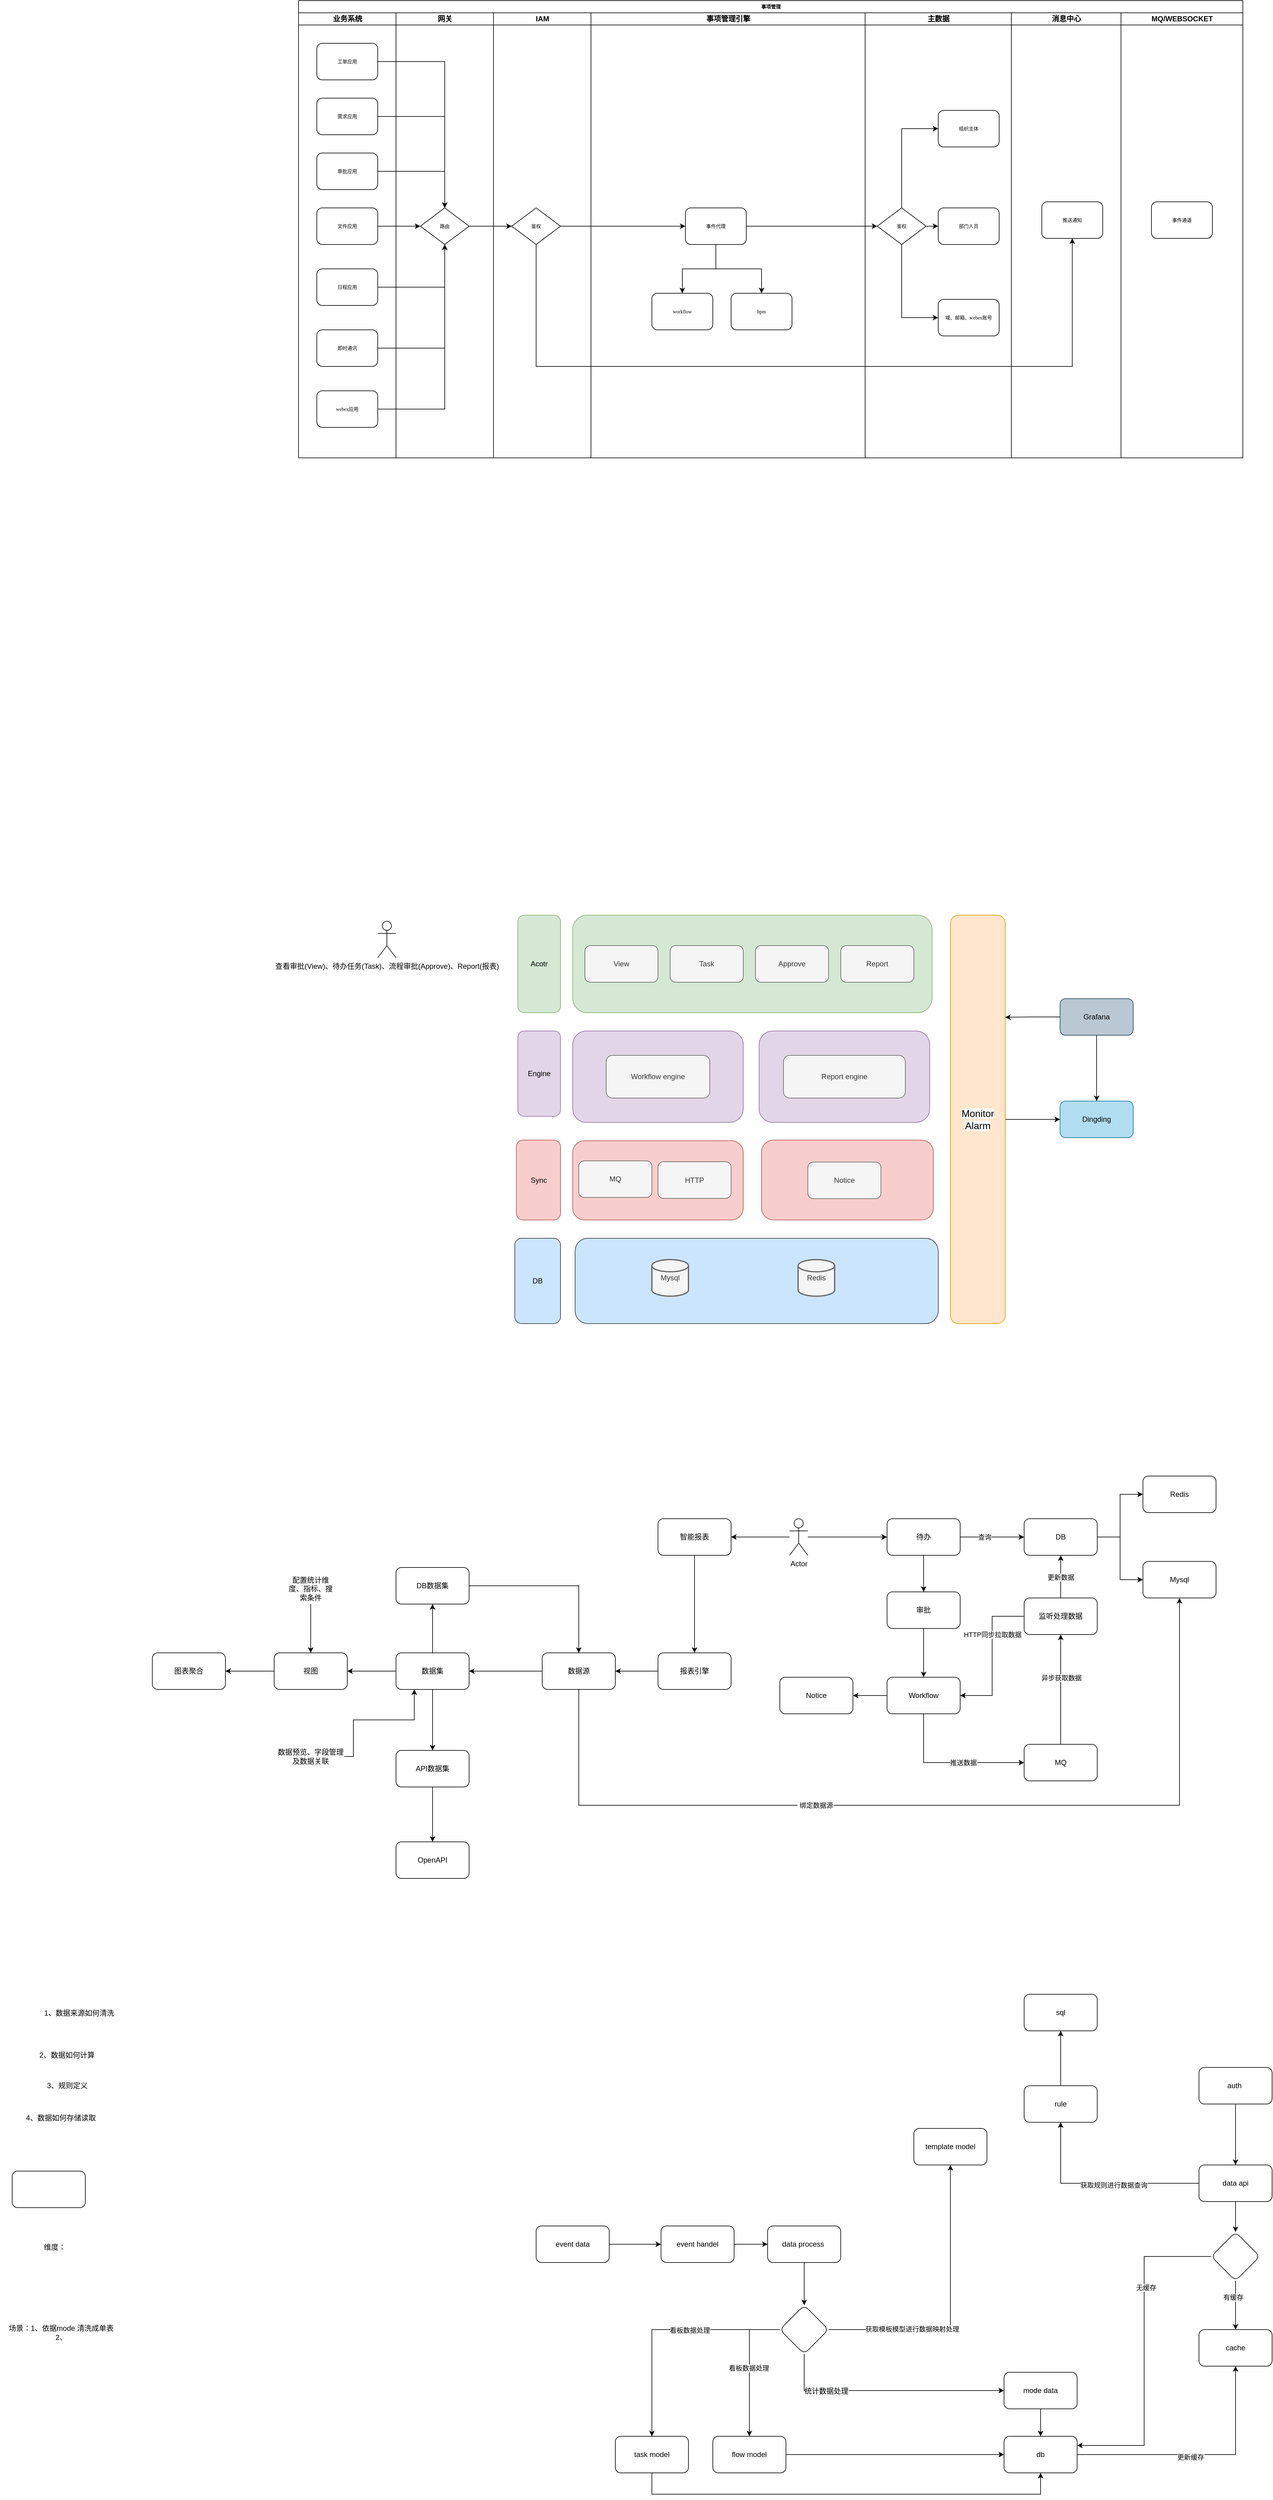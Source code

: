 <mxfile version="15.7.3" type="github">
  <diagram name="Page-1" id="74e2e168-ea6b-b213-b513-2b3c1d86103e">
    <mxGraphModel dx="3531" dy="1328" grid="1" gridSize="10" guides="1" tooltips="1" connect="1" arrows="1" fold="1" page="1" pageScale="1" pageWidth="1100" pageHeight="850" background="none" math="0" shadow="0">
      <root>
        <mxCell id="0" />
        <mxCell id="1" parent="0" />
        <mxCell id="QAFNWtgdx4BfWXEss5s8-122" value="" style="rounded=1;whiteSpace=wrap;html=1;fillColor=#e1d5e7;strokeColor=#9673a6;" vertex="1" parent="1">
          <mxGeometry x="886" y="1730" width="280" height="150" as="geometry" />
        </mxCell>
        <mxCell id="QAFNWtgdx4BfWXEss5s8-107" value="" style="rounded=1;whiteSpace=wrap;html=1;fillColor=#cce5ff;strokeColor=#36393d;" vertex="1" parent="1">
          <mxGeometry x="584" y="2070" width="596" height="140" as="geometry" />
        </mxCell>
        <mxCell id="QAFNWtgdx4BfWXEss5s8-105" value="" style="rounded=1;whiteSpace=wrap;html=1;fillColor=#e1d5e7;strokeColor=#9673a6;" vertex="1" parent="1">
          <mxGeometry x="580" y="1730" width="280" height="150" as="geometry" />
        </mxCell>
        <mxCell id="QAFNWtgdx4BfWXEss5s8-104" value="" style="rounded=1;whiteSpace=wrap;html=1;fillColor=#d5e8d4;strokeColor=#82b366;" vertex="1" parent="1">
          <mxGeometry x="580" y="1540" width="590" height="160" as="geometry" />
        </mxCell>
        <mxCell id="77e6c97f196da883-1" value="事项管理" style="swimlane;html=1;childLayout=stackLayout;startSize=20;rounded=0;shadow=0;labelBackgroundColor=none;strokeWidth=1;fontFamily=Verdana;fontSize=8;align=center;" parent="1" vertex="1">
          <mxGeometry x="130" y="40" width="1550" height="750" as="geometry" />
        </mxCell>
        <mxCell id="77e6c97f196da883-2" value="业务系统" style="swimlane;html=1;startSize=20;" parent="77e6c97f196da883-1" vertex="1">
          <mxGeometry y="20" width="160" height="730" as="geometry" />
        </mxCell>
        <mxCell id="77e6c97f196da883-8" value="工单应用" style="rounded=1;whiteSpace=wrap;html=1;shadow=0;labelBackgroundColor=none;strokeWidth=1;fontFamily=Verdana;fontSize=8;align=center;" parent="77e6c97f196da883-2" vertex="1">
          <mxGeometry x="30" y="50" width="100" height="60" as="geometry" />
        </mxCell>
        <mxCell id="77e6c97f196da883-9" value="审批应用" style="rounded=1;whiteSpace=wrap;html=1;shadow=0;labelBackgroundColor=none;strokeWidth=1;fontFamily=Verdana;fontSize=8;align=center;" parent="77e6c97f196da883-2" vertex="1">
          <mxGeometry x="30" y="230" width="100" height="60" as="geometry" />
        </mxCell>
        <mxCell id="QAFNWtgdx4BfWXEss5s8-1" value="需求应用" style="rounded=1;whiteSpace=wrap;html=1;shadow=0;labelBackgroundColor=none;strokeWidth=1;fontFamily=Verdana;fontSize=8;align=center;" vertex="1" parent="77e6c97f196da883-2">
          <mxGeometry x="30" y="140" width="100" height="60" as="geometry" />
        </mxCell>
        <mxCell id="QAFNWtgdx4BfWXEss5s8-9" value="文件应用" style="rounded=1;whiteSpace=wrap;html=1;shadow=0;labelBackgroundColor=none;strokeWidth=1;fontFamily=Verdana;fontSize=8;align=center;" vertex="1" parent="77e6c97f196da883-2">
          <mxGeometry x="30" y="320" width="100" height="60" as="geometry" />
        </mxCell>
        <mxCell id="QAFNWtgdx4BfWXEss5s8-10" value="日程应用" style="rounded=1;whiteSpace=wrap;html=1;shadow=0;labelBackgroundColor=none;strokeWidth=1;fontFamily=Verdana;fontSize=8;align=center;" vertex="1" parent="77e6c97f196da883-2">
          <mxGeometry x="30" y="420" width="100" height="60" as="geometry" />
        </mxCell>
        <mxCell id="QAFNWtgdx4BfWXEss5s8-11" value="即时通讯" style="rounded=1;whiteSpace=wrap;html=1;shadow=0;labelBackgroundColor=none;strokeWidth=1;fontFamily=Verdana;fontSize=8;align=center;" vertex="1" parent="77e6c97f196da883-2">
          <mxGeometry x="30" y="520" width="100" height="60" as="geometry" />
        </mxCell>
        <mxCell id="QAFNWtgdx4BfWXEss5s8-12" value="webex应用" style="rounded=1;whiteSpace=wrap;html=1;shadow=0;labelBackgroundColor=none;strokeWidth=1;fontFamily=Verdana;fontSize=8;align=center;" vertex="1" parent="77e6c97f196da883-2">
          <mxGeometry x="30" y="620" width="100" height="60" as="geometry" />
        </mxCell>
        <mxCell id="77e6c97f196da883-3" value="网关" style="swimlane;html=1;startSize=20;" parent="77e6c97f196da883-1" vertex="1">
          <mxGeometry x="160" y="20" width="160" height="730" as="geometry" />
        </mxCell>
        <mxCell id="77e6c97f196da883-13" value="路由" style="rhombus;whiteSpace=wrap;html=1;rounded=0;shadow=0;labelBackgroundColor=none;strokeWidth=1;fontFamily=Verdana;fontSize=8;align=center;" parent="77e6c97f196da883-3" vertex="1">
          <mxGeometry x="40" y="320" width="80" height="60" as="geometry" />
        </mxCell>
        <mxCell id="77e6c97f196da883-4" value="IAM" style="swimlane;html=1;startSize=20;" parent="77e6c97f196da883-1" vertex="1">
          <mxGeometry x="320" y="20" width="160" height="730" as="geometry" />
        </mxCell>
        <mxCell id="QAFNWtgdx4BfWXEss5s8-61" value="鉴权" style="rhombus;whiteSpace=wrap;html=1;rounded=0;shadow=0;labelBackgroundColor=none;strokeWidth=1;fontFamily=Verdana;fontSize=8;align=center;" vertex="1" parent="77e6c97f196da883-4">
          <mxGeometry x="30" y="320" width="80" height="60" as="geometry" />
        </mxCell>
        <mxCell id="QAFNWtgdx4BfWXEss5s8-17" style="edgeStyle=orthogonalEdgeStyle;rounded=0;orthogonalLoop=1;jettySize=auto;html=1;" edge="1" parent="77e6c97f196da883-1" source="77e6c97f196da883-8" target="77e6c97f196da883-13">
          <mxGeometry relative="1" as="geometry">
            <Array as="points">
              <mxPoint x="240" y="100" />
            </Array>
          </mxGeometry>
        </mxCell>
        <mxCell id="QAFNWtgdx4BfWXEss5s8-18" style="edgeStyle=orthogonalEdgeStyle;rounded=0;orthogonalLoop=1;jettySize=auto;html=1;entryX=0.5;entryY=0;entryDx=0;entryDy=0;" edge="1" parent="77e6c97f196da883-1" source="QAFNWtgdx4BfWXEss5s8-1" target="77e6c97f196da883-13">
          <mxGeometry relative="1" as="geometry" />
        </mxCell>
        <mxCell id="QAFNWtgdx4BfWXEss5s8-20" style="edgeStyle=orthogonalEdgeStyle;rounded=0;orthogonalLoop=1;jettySize=auto;html=1;entryX=0;entryY=0.5;entryDx=0;entryDy=0;" edge="1" parent="77e6c97f196da883-1" source="QAFNWtgdx4BfWXEss5s8-9" target="77e6c97f196da883-13">
          <mxGeometry relative="1" as="geometry" />
        </mxCell>
        <mxCell id="QAFNWtgdx4BfWXEss5s8-21" style="edgeStyle=orthogonalEdgeStyle;rounded=0;orthogonalLoop=1;jettySize=auto;html=1;entryX=0.5;entryY=1;entryDx=0;entryDy=0;" edge="1" parent="77e6c97f196da883-1" source="QAFNWtgdx4BfWXEss5s8-10" target="77e6c97f196da883-13">
          <mxGeometry relative="1" as="geometry" />
        </mxCell>
        <mxCell id="QAFNWtgdx4BfWXEss5s8-24" style="edgeStyle=orthogonalEdgeStyle;rounded=0;orthogonalLoop=1;jettySize=auto;html=1;entryX=0.5;entryY=1;entryDx=0;entryDy=0;" edge="1" parent="77e6c97f196da883-1" source="QAFNWtgdx4BfWXEss5s8-12" target="77e6c97f196da883-13">
          <mxGeometry relative="1" as="geometry" />
        </mxCell>
        <mxCell id="77e6c97f196da883-5" value="事项管理引擎" style="swimlane;html=1;startSize=20;" parent="77e6c97f196da883-1" vertex="1">
          <mxGeometry x="480" y="20" width="450" height="730" as="geometry" />
        </mxCell>
        <mxCell id="QAFNWtgdx4BfWXEss5s8-57" style="edgeStyle=orthogonalEdgeStyle;rounded=0;orthogonalLoop=1;jettySize=auto;html=1;entryX=0.5;entryY=0;entryDx=0;entryDy=0;" edge="1" parent="77e6c97f196da883-5" source="77e6c97f196da883-15" target="QAFNWtgdx4BfWXEss5s8-42">
          <mxGeometry relative="1" as="geometry" />
        </mxCell>
        <mxCell id="QAFNWtgdx4BfWXEss5s8-58" style="edgeStyle=orthogonalEdgeStyle;rounded=0;orthogonalLoop=1;jettySize=auto;html=1;" edge="1" parent="77e6c97f196da883-5" source="77e6c97f196da883-15" target="QAFNWtgdx4BfWXEss5s8-29">
          <mxGeometry relative="1" as="geometry" />
        </mxCell>
        <mxCell id="77e6c97f196da883-15" value="事件代理" style="rounded=1;whiteSpace=wrap;html=1;shadow=0;labelBackgroundColor=none;strokeWidth=1;fontFamily=Verdana;fontSize=8;align=center;" parent="77e6c97f196da883-5" vertex="1">
          <mxGeometry x="155" y="320" width="100" height="60" as="geometry" />
        </mxCell>
        <mxCell id="QAFNWtgdx4BfWXEss5s8-29" value="bpm" style="rounded=1;whiteSpace=wrap;html=1;shadow=0;labelBackgroundColor=none;strokeWidth=1;fontFamily=Verdana;fontSize=8;align=center;" vertex="1" parent="77e6c97f196da883-5">
          <mxGeometry x="230" y="460" width="100" height="60" as="geometry" />
        </mxCell>
        <mxCell id="QAFNWtgdx4BfWXEss5s8-42" value="workflow" style="rounded=1;whiteSpace=wrap;html=1;shadow=0;labelBackgroundColor=none;strokeWidth=1;fontFamily=Verdana;fontSize=8;align=center;" vertex="1" parent="77e6c97f196da883-5">
          <mxGeometry x="100" y="460" width="100" height="60" as="geometry" />
        </mxCell>
        <mxCell id="77e6c97f196da883-6" value="主数据" style="swimlane;html=1;startSize=20;" parent="77e6c97f196da883-1" vertex="1">
          <mxGeometry x="930" y="20" width="240" height="730" as="geometry" />
        </mxCell>
        <mxCell id="QAFNWtgdx4BfWXEss5s8-26" value="域、邮箱、webex账号" style="rounded=1;whiteSpace=wrap;html=1;shadow=0;labelBackgroundColor=none;strokeWidth=1;fontFamily=Verdana;fontSize=8;align=center;" vertex="1" parent="77e6c97f196da883-6">
          <mxGeometry x="120" y="470" width="100" height="60" as="geometry" />
        </mxCell>
        <mxCell id="QAFNWtgdx4BfWXEss5s8-27" value="组织主体" style="rounded=1;whiteSpace=wrap;html=1;shadow=0;labelBackgroundColor=none;strokeWidth=1;fontFamily=Verdana;fontSize=8;align=center;" vertex="1" parent="77e6c97f196da883-6">
          <mxGeometry x="120" y="160" width="100" height="60" as="geometry" />
        </mxCell>
        <mxCell id="QAFNWtgdx4BfWXEss5s8-28" value="部门人员" style="rounded=1;whiteSpace=wrap;html=1;shadow=0;labelBackgroundColor=none;strokeWidth=1;fontFamily=Verdana;fontSize=8;align=center;" vertex="1" parent="77e6c97f196da883-6">
          <mxGeometry x="120" y="320" width="100" height="60" as="geometry" />
        </mxCell>
        <mxCell id="QAFNWtgdx4BfWXEss5s8-32" style="edgeStyle=orthogonalEdgeStyle;rounded=0;orthogonalLoop=1;jettySize=auto;html=1;" edge="1" parent="77e6c97f196da883-6" source="QAFNWtgdx4BfWXEss5s8-30" target="QAFNWtgdx4BfWXEss5s8-28">
          <mxGeometry relative="1" as="geometry" />
        </mxCell>
        <mxCell id="QAFNWtgdx4BfWXEss5s8-53" style="edgeStyle=orthogonalEdgeStyle;rounded=0;orthogonalLoop=1;jettySize=auto;html=1;entryX=0;entryY=0.5;entryDx=0;entryDy=0;" edge="1" parent="77e6c97f196da883-6" source="QAFNWtgdx4BfWXEss5s8-30" target="QAFNWtgdx4BfWXEss5s8-27">
          <mxGeometry relative="1" as="geometry">
            <Array as="points">
              <mxPoint x="60" y="190" />
            </Array>
          </mxGeometry>
        </mxCell>
        <mxCell id="QAFNWtgdx4BfWXEss5s8-54" style="edgeStyle=orthogonalEdgeStyle;rounded=0;orthogonalLoop=1;jettySize=auto;html=1;entryX=0;entryY=0.5;entryDx=0;entryDy=0;" edge="1" parent="77e6c97f196da883-6" source="QAFNWtgdx4BfWXEss5s8-30" target="QAFNWtgdx4BfWXEss5s8-26">
          <mxGeometry relative="1" as="geometry">
            <Array as="points">
              <mxPoint x="60" y="500" />
            </Array>
          </mxGeometry>
        </mxCell>
        <mxCell id="QAFNWtgdx4BfWXEss5s8-30" value="鉴权" style="rhombus;whiteSpace=wrap;html=1;rounded=0;shadow=0;labelBackgroundColor=none;strokeWidth=1;fontFamily=Verdana;fontSize=8;align=center;" vertex="1" parent="77e6c97f196da883-6">
          <mxGeometry x="20" y="320" width="80" height="60" as="geometry" />
        </mxCell>
        <mxCell id="77e6c97f196da883-7" value="消息中心" style="swimlane;html=1;startSize=20;" parent="77e6c97f196da883-1" vertex="1">
          <mxGeometry x="1170" y="20" width="180" height="730" as="geometry" />
        </mxCell>
        <mxCell id="QAFNWtgdx4BfWXEss5s8-25" value="推送通知" style="rounded=1;whiteSpace=wrap;html=1;shadow=0;labelBackgroundColor=none;strokeWidth=1;fontFamily=Verdana;fontSize=8;align=center;" vertex="1" parent="77e6c97f196da883-7">
          <mxGeometry x="50" y="310" width="100" height="60" as="geometry" />
        </mxCell>
        <mxCell id="QAFNWtgdx4BfWXEss5s8-31" style="edgeStyle=orthogonalEdgeStyle;rounded=0;orthogonalLoop=1;jettySize=auto;html=1;entryX=0.5;entryY=0;entryDx=0;entryDy=0;" edge="1" parent="77e6c97f196da883-1" source="77e6c97f196da883-9" target="77e6c97f196da883-13">
          <mxGeometry relative="1" as="geometry" />
        </mxCell>
        <mxCell id="QAFNWtgdx4BfWXEss5s8-22" style="edgeStyle=orthogonalEdgeStyle;rounded=0;orthogonalLoop=1;jettySize=auto;html=1;entryX=0.5;entryY=1;entryDx=0;entryDy=0;" edge="1" parent="77e6c97f196da883-1" source="QAFNWtgdx4BfWXEss5s8-11" target="77e6c97f196da883-13">
          <mxGeometry relative="1" as="geometry">
            <mxPoint x="170" y="400" as="targetPoint" />
          </mxGeometry>
        </mxCell>
        <mxCell id="QAFNWtgdx4BfWXEss5s8-62" style="edgeStyle=orthogonalEdgeStyle;rounded=0;orthogonalLoop=1;jettySize=auto;html=1;entryX=0;entryY=0.5;entryDx=0;entryDy=0;" edge="1" parent="77e6c97f196da883-1" source="77e6c97f196da883-13" target="QAFNWtgdx4BfWXEss5s8-61">
          <mxGeometry relative="1" as="geometry" />
        </mxCell>
        <mxCell id="QAFNWtgdx4BfWXEss5s8-64" style="edgeStyle=orthogonalEdgeStyle;rounded=0;orthogonalLoop=1;jettySize=auto;html=1;entryX=0.5;entryY=1;entryDx=0;entryDy=0;" edge="1" parent="77e6c97f196da883-1" source="QAFNWtgdx4BfWXEss5s8-61" target="QAFNWtgdx4BfWXEss5s8-25">
          <mxGeometry relative="1" as="geometry">
            <Array as="points">
              <mxPoint x="390" y="600" />
              <mxPoint x="1270" y="600" />
            </Array>
          </mxGeometry>
        </mxCell>
        <mxCell id="QAFNWtgdx4BfWXEss5s8-70" style="edgeStyle=orthogonalEdgeStyle;rounded=0;orthogonalLoop=1;jettySize=auto;html=1;entryX=0;entryY=0.5;entryDx=0;entryDy=0;exitX=1;exitY=0.5;exitDx=0;exitDy=0;" edge="1" parent="77e6c97f196da883-1" source="77e6c97f196da883-15" target="QAFNWtgdx4BfWXEss5s8-30">
          <mxGeometry relative="1" as="geometry">
            <mxPoint x="850" y="370" as="sourcePoint" />
          </mxGeometry>
        </mxCell>
        <mxCell id="QAFNWtgdx4BfWXEss5s8-71" style="edgeStyle=orthogonalEdgeStyle;rounded=0;orthogonalLoop=1;jettySize=auto;html=1;entryX=0;entryY=0.5;entryDx=0;entryDy=0;" edge="1" parent="77e6c97f196da883-1" source="QAFNWtgdx4BfWXEss5s8-61" target="77e6c97f196da883-15">
          <mxGeometry relative="1" as="geometry">
            <mxPoint x="530" y="370" as="targetPoint" />
          </mxGeometry>
        </mxCell>
        <mxCell id="QAFNWtgdx4BfWXEss5s8-73" value="MQ/WEBSOCKET" style="swimlane;html=1;startSize=20;" vertex="1" parent="77e6c97f196da883-1">
          <mxGeometry x="1350" y="20" width="200" height="730" as="geometry" />
        </mxCell>
        <mxCell id="QAFNWtgdx4BfWXEss5s8-74" value="事件通道" style="rounded=1;whiteSpace=wrap;html=1;shadow=0;labelBackgroundColor=none;strokeWidth=1;fontFamily=Verdana;fontSize=8;align=center;" vertex="1" parent="QAFNWtgdx4BfWXEss5s8-73">
          <mxGeometry x="50" y="310" width="100" height="60" as="geometry" />
        </mxCell>
        <mxCell id="QAFNWtgdx4BfWXEss5s8-75" value="View" style="rounded=1;whiteSpace=wrap;html=1;fillColor=#f5f5f5;fontColor=#333333;strokeColor=#666666;" vertex="1" parent="1">
          <mxGeometry x="600" y="1590" width="120" height="60" as="geometry" />
        </mxCell>
        <mxCell id="QAFNWtgdx4BfWXEss5s8-76" value="Report engine" style="rounded=1;whiteSpace=wrap;html=1;fillColor=#f5f5f5;fontColor=#333333;strokeColor=#666666;" vertex="1" parent="1">
          <mxGeometry x="926" y="1770" width="200" height="70" as="geometry" />
        </mxCell>
        <mxCell id="QAFNWtgdx4BfWXEss5s8-77" value="查看审批(View)、待办任务(Task)、流程审批(Approve)、Report(报表)" style="shape=umlActor;verticalLabelPosition=bottom;verticalAlign=top;html=1;outlineConnect=0;" vertex="1" parent="1">
          <mxGeometry x="260" y="1550" width="30" height="60" as="geometry" />
        </mxCell>
        <mxCell id="QAFNWtgdx4BfWXEss5s8-79" value="Task" style="rounded=1;whiteSpace=wrap;html=1;fillColor=#f5f5f5;fontColor=#333333;strokeColor=#666666;" vertex="1" parent="1">
          <mxGeometry x="740" y="1590" width="120" height="60" as="geometry" />
        </mxCell>
        <mxCell id="QAFNWtgdx4BfWXEss5s8-80" value="Approve" style="rounded=1;whiteSpace=wrap;html=1;fillColor=#f5f5f5;fontColor=#333333;strokeColor=#666666;" vertex="1" parent="1">
          <mxGeometry x="880" y="1590" width="120" height="60" as="geometry" />
        </mxCell>
        <mxCell id="QAFNWtgdx4BfWXEss5s8-81" value="Workflow engine" style="rounded=1;whiteSpace=wrap;html=1;fillColor=#f5f5f5;fontColor=#333333;strokeColor=#666666;" vertex="1" parent="1">
          <mxGeometry x="635" y="1770" width="170" height="70" as="geometry" />
        </mxCell>
        <mxCell id="QAFNWtgdx4BfWXEss5s8-98" value="" style="edgeStyle=orthogonalEdgeStyle;rounded=0;orthogonalLoop=1;jettySize=auto;html=1;" edge="1" parent="1" source="QAFNWtgdx4BfWXEss5s8-86" target="QAFNWtgdx4BfWXEss5s8-97">
          <mxGeometry relative="1" as="geometry" />
        </mxCell>
        <mxCell id="QAFNWtgdx4BfWXEss5s8-86" value="&lt;span style=&quot;font-family: &amp;#34;pingfang sc&amp;#34; , &amp;#34;arial&amp;#34; , &amp;#34;hiragino sans gb&amp;#34; , &amp;#34;stheiti&amp;#34; , &amp;#34;microsoft yahei&amp;#34; , &amp;#34;wenquanyi micro hei&amp;#34; , sans-serif ; font-size: 16px ; background-color: rgb(251 , 251 , 251)&quot;&gt;Monitor Alarm&lt;/span&gt;" style="rounded=1;whiteSpace=wrap;html=1;fillColor=#ffe6cc;strokeColor=#d79b00;" vertex="1" parent="1">
          <mxGeometry x="1200" y="1540" width="90" height="670" as="geometry" />
        </mxCell>
        <mxCell id="QAFNWtgdx4BfWXEss5s8-97" value="&lt;span&gt;Dingding&lt;/span&gt;" style="whiteSpace=wrap;html=1;rounded=1;fillColor=#b1ddf0;strokeColor=#10739e;" vertex="1" parent="1">
          <mxGeometry x="1380" y="1845" width="120" height="60" as="geometry" />
        </mxCell>
        <mxCell id="QAFNWtgdx4BfWXEss5s8-119" style="edgeStyle=orthogonalEdgeStyle;rounded=0;orthogonalLoop=1;jettySize=auto;html=1;entryX=1;entryY=0.25;entryDx=0;entryDy=0;" edge="1" parent="1" source="QAFNWtgdx4BfWXEss5s8-99" target="QAFNWtgdx4BfWXEss5s8-86">
          <mxGeometry relative="1" as="geometry" />
        </mxCell>
        <mxCell id="QAFNWtgdx4BfWXEss5s8-123" style="edgeStyle=orthogonalEdgeStyle;rounded=0;orthogonalLoop=1;jettySize=auto;html=1;entryX=0.5;entryY=0;entryDx=0;entryDy=0;" edge="1" parent="1" source="QAFNWtgdx4BfWXEss5s8-99" target="QAFNWtgdx4BfWXEss5s8-97">
          <mxGeometry relative="1" as="geometry" />
        </mxCell>
        <mxCell id="QAFNWtgdx4BfWXEss5s8-99" value="Grafana" style="whiteSpace=wrap;html=1;rounded=1;fillColor=#bac8d3;strokeColor=#23445d;" vertex="1" parent="1">
          <mxGeometry x="1380" y="1677" width="120" height="60" as="geometry" />
        </mxCell>
        <mxCell id="QAFNWtgdx4BfWXEss5s8-100" value="Mysql" style="strokeWidth=2;html=1;shape=mxgraph.flowchart.database;whiteSpace=wrap;fillColor=#f5f5f5;fontColor=#333333;strokeColor=#666666;" vertex="1" parent="1">
          <mxGeometry x="710" y="2105" width="60" height="60" as="geometry" />
        </mxCell>
        <mxCell id="QAFNWtgdx4BfWXEss5s8-102" value="Acotr" style="rounded=1;whiteSpace=wrap;html=1;fillColor=#d5e8d4;strokeColor=#82b366;" vertex="1" parent="1">
          <mxGeometry x="490" y="1540" width="70" height="160" as="geometry" />
        </mxCell>
        <mxCell id="QAFNWtgdx4BfWXEss5s8-103" value="&lt;span&gt;Engine&lt;/span&gt;" style="rounded=1;whiteSpace=wrap;html=1;fillColor=#e1d5e7;strokeColor=#9673a6;" vertex="1" parent="1">
          <mxGeometry x="490" y="1730" width="70" height="140" as="geometry" />
        </mxCell>
        <mxCell id="QAFNWtgdx4BfWXEss5s8-106" value="&lt;span&gt;DB&lt;/span&gt;" style="rounded=1;whiteSpace=wrap;html=1;fillColor=#cce5ff;strokeColor=#36393d;" vertex="1" parent="1">
          <mxGeometry x="485" y="2070" width="75" height="140" as="geometry" />
        </mxCell>
        <mxCell id="QAFNWtgdx4BfWXEss5s8-108" value="Sync" style="rounded=1;whiteSpace=wrap;html=1;fillColor=#f8cecc;strokeColor=#b85450;" vertex="1" parent="1">
          <mxGeometry x="487.5" y="1909" width="72.5" height="131" as="geometry" />
        </mxCell>
        <mxCell id="QAFNWtgdx4BfWXEss5s8-109" value="" style="rounded=1;whiteSpace=wrap;html=1;fillColor=#f8cecc;strokeColor=#b85450;" vertex="1" parent="1">
          <mxGeometry x="580" y="1910" width="280" height="130" as="geometry" />
        </mxCell>
        <mxCell id="QAFNWtgdx4BfWXEss5s8-110" value="Report" style="rounded=1;whiteSpace=wrap;html=1;fillColor=#f5f5f5;fontColor=#333333;strokeColor=#666666;" vertex="1" parent="1">
          <mxGeometry x="1020" y="1590" width="120" height="60" as="geometry" />
        </mxCell>
        <mxCell id="QAFNWtgdx4BfWXEss5s8-111" value="MQ" style="rounded=1;whiteSpace=wrap;html=1;fillColor=#f5f5f5;fontColor=#333333;strokeColor=#666666;" vertex="1" parent="1">
          <mxGeometry x="590" y="1943" width="120" height="60" as="geometry" />
        </mxCell>
        <mxCell id="QAFNWtgdx4BfWXEss5s8-113" value="HTTP" style="rounded=1;whiteSpace=wrap;html=1;fillColor=#f5f5f5;fontColor=#333333;strokeColor=#666666;" vertex="1" parent="1">
          <mxGeometry x="720" y="1944.5" width="120" height="60" as="geometry" />
        </mxCell>
        <mxCell id="QAFNWtgdx4BfWXEss5s8-114" value="Redis" style="strokeWidth=2;html=1;shape=mxgraph.flowchart.database;whiteSpace=wrap;fillColor=#f5f5f5;fontColor=#333333;strokeColor=#666666;" vertex="1" parent="1">
          <mxGeometry x="950" y="2105" width="60" height="60" as="geometry" />
        </mxCell>
        <mxCell id="QAFNWtgdx4BfWXEss5s8-117" value="" style="rounded=1;whiteSpace=wrap;html=1;fillColor=#f8cecc;strokeColor=#b85450;" vertex="1" parent="1">
          <mxGeometry x="890" y="1909" width="282" height="131" as="geometry" />
        </mxCell>
        <mxCell id="QAFNWtgdx4BfWXEss5s8-118" value="Notice" style="rounded=1;whiteSpace=wrap;html=1;fillColor=#f5f5f5;fontColor=#333333;strokeColor=#666666;" vertex="1" parent="1">
          <mxGeometry x="966" y="1945" width="120" height="60" as="geometry" />
        </mxCell>
        <mxCell id="QAFNWtgdx4BfWXEss5s8-126" style="edgeStyle=orthogonalEdgeStyle;rounded=0;orthogonalLoop=1;jettySize=auto;html=1;entryX=0;entryY=0.5;entryDx=0;entryDy=0;" edge="1" parent="1" source="QAFNWtgdx4BfWXEss5s8-124" target="QAFNWtgdx4BfWXEss5s8-125">
          <mxGeometry relative="1" as="geometry" />
        </mxCell>
        <mxCell id="QAFNWtgdx4BfWXEss5s8-161" style="edgeStyle=orthogonalEdgeStyle;rounded=0;orthogonalLoop=1;jettySize=auto;html=1;" edge="1" parent="1" source="QAFNWtgdx4BfWXEss5s8-124" target="QAFNWtgdx4BfWXEss5s8-158">
          <mxGeometry relative="1" as="geometry" />
        </mxCell>
        <mxCell id="QAFNWtgdx4BfWXEss5s8-124" value="Actor" style="shape=umlActor;verticalLabelPosition=bottom;verticalAlign=top;html=1;outlineConnect=0;" vertex="1" parent="1">
          <mxGeometry x="936" y="2530" width="30" height="60" as="geometry" />
        </mxCell>
        <mxCell id="QAFNWtgdx4BfWXEss5s8-134" style="edgeStyle=orthogonalEdgeStyle;rounded=0;orthogonalLoop=1;jettySize=auto;html=1;entryX=0.5;entryY=0;entryDx=0;entryDy=0;" edge="1" parent="1" source="QAFNWtgdx4BfWXEss5s8-125" target="QAFNWtgdx4BfWXEss5s8-129">
          <mxGeometry relative="1" as="geometry" />
        </mxCell>
        <mxCell id="QAFNWtgdx4BfWXEss5s8-137" style="edgeStyle=orthogonalEdgeStyle;rounded=0;orthogonalLoop=1;jettySize=auto;html=1;" edge="1" parent="1" source="QAFNWtgdx4BfWXEss5s8-125" target="QAFNWtgdx4BfWXEss5s8-136">
          <mxGeometry relative="1" as="geometry" />
        </mxCell>
        <mxCell id="QAFNWtgdx4BfWXEss5s8-138" value="查询" style="edgeLabel;html=1;align=center;verticalAlign=middle;resizable=0;points=[];" vertex="1" connectable="0" parent="QAFNWtgdx4BfWXEss5s8-137">
          <mxGeometry x="-0.243" relative="1" as="geometry">
            <mxPoint as="offset" />
          </mxGeometry>
        </mxCell>
        <mxCell id="QAFNWtgdx4BfWXEss5s8-125" value="待办" style="rounded=1;whiteSpace=wrap;html=1;" vertex="1" parent="1">
          <mxGeometry x="1096" y="2530" width="120" height="60" as="geometry" />
        </mxCell>
        <mxCell id="QAFNWtgdx4BfWXEss5s8-135" style="edgeStyle=orthogonalEdgeStyle;rounded=0;orthogonalLoop=1;jettySize=auto;html=1;entryX=0.5;entryY=0;entryDx=0;entryDy=0;" edge="1" parent="1" source="QAFNWtgdx4BfWXEss5s8-129" target="QAFNWtgdx4BfWXEss5s8-132">
          <mxGeometry relative="1" as="geometry" />
        </mxCell>
        <mxCell id="QAFNWtgdx4BfWXEss5s8-129" value="审批" style="whiteSpace=wrap;html=1;rounded=1;" vertex="1" parent="1">
          <mxGeometry x="1096" y="2650" width="120" height="60" as="geometry" />
        </mxCell>
        <mxCell id="QAFNWtgdx4BfWXEss5s8-152" style="edgeStyle=orthogonalEdgeStyle;rounded=0;orthogonalLoop=1;jettySize=auto;html=1;entryX=0;entryY=0.5;entryDx=0;entryDy=0;" edge="1" parent="1" source="QAFNWtgdx4BfWXEss5s8-132" target="QAFNWtgdx4BfWXEss5s8-144">
          <mxGeometry relative="1" as="geometry">
            <Array as="points">
              <mxPoint x="1156" y="2930" />
            </Array>
          </mxGeometry>
        </mxCell>
        <mxCell id="QAFNWtgdx4BfWXEss5s8-171" value="推送数据" style="edgeLabel;html=1;align=center;verticalAlign=middle;resizable=0;points=[];" vertex="1" connectable="0" parent="QAFNWtgdx4BfWXEss5s8-152">
          <mxGeometry x="0.18" relative="1" as="geometry">
            <mxPoint as="offset" />
          </mxGeometry>
        </mxCell>
        <mxCell id="QAFNWtgdx4BfWXEss5s8-167" style="edgeStyle=orthogonalEdgeStyle;rounded=0;orthogonalLoop=1;jettySize=auto;html=1;entryX=1;entryY=0.5;entryDx=0;entryDy=0;" edge="1" parent="1" source="QAFNWtgdx4BfWXEss5s8-132" target="QAFNWtgdx4BfWXEss5s8-166">
          <mxGeometry relative="1" as="geometry" />
        </mxCell>
        <mxCell id="QAFNWtgdx4BfWXEss5s8-132" value="Workflow" style="rounded=1;whiteSpace=wrap;html=1;" vertex="1" parent="1">
          <mxGeometry x="1096" y="2790" width="120" height="60" as="geometry" />
        </mxCell>
        <mxCell id="QAFNWtgdx4BfWXEss5s8-142" style="edgeStyle=orthogonalEdgeStyle;rounded=0;orthogonalLoop=1;jettySize=auto;html=1;entryX=0;entryY=0.5;entryDx=0;entryDy=0;" edge="1" parent="1" source="QAFNWtgdx4BfWXEss5s8-136" target="QAFNWtgdx4BfWXEss5s8-139">
          <mxGeometry relative="1" as="geometry" />
        </mxCell>
        <mxCell id="QAFNWtgdx4BfWXEss5s8-143" style="edgeStyle=orthogonalEdgeStyle;rounded=0;orthogonalLoop=1;jettySize=auto;html=1;entryX=0;entryY=0.5;entryDx=0;entryDy=0;" edge="1" parent="1" source="QAFNWtgdx4BfWXEss5s8-136" target="QAFNWtgdx4BfWXEss5s8-140">
          <mxGeometry relative="1" as="geometry" />
        </mxCell>
        <mxCell id="QAFNWtgdx4BfWXEss5s8-136" value="DB" style="rounded=1;whiteSpace=wrap;html=1;" vertex="1" parent="1">
          <mxGeometry x="1321" y="2530" width="120" height="60" as="geometry" />
        </mxCell>
        <mxCell id="QAFNWtgdx4BfWXEss5s8-139" value="Redis" style="rounded=1;whiteSpace=wrap;html=1;" vertex="1" parent="1">
          <mxGeometry x="1516" y="2460" width="120" height="60" as="geometry" />
        </mxCell>
        <mxCell id="QAFNWtgdx4BfWXEss5s8-140" value="Mysql" style="rounded=1;whiteSpace=wrap;html=1;" vertex="1" parent="1">
          <mxGeometry x="1516" y="2600" width="120" height="60" as="geometry" />
        </mxCell>
        <mxCell id="QAFNWtgdx4BfWXEss5s8-148" style="edgeStyle=orthogonalEdgeStyle;rounded=0;orthogonalLoop=1;jettySize=auto;html=1;" edge="1" parent="1" source="QAFNWtgdx4BfWXEss5s8-144" target="QAFNWtgdx4BfWXEss5s8-147">
          <mxGeometry relative="1" as="geometry" />
        </mxCell>
        <mxCell id="QAFNWtgdx4BfWXEss5s8-151" value="异步获取数据" style="edgeLabel;html=1;align=center;verticalAlign=middle;resizable=0;points=[];" vertex="1" connectable="0" parent="QAFNWtgdx4BfWXEss5s8-148">
          <mxGeometry x="0.216" y="-1" relative="1" as="geometry">
            <mxPoint as="offset" />
          </mxGeometry>
        </mxCell>
        <mxCell id="QAFNWtgdx4BfWXEss5s8-144" value="MQ" style="rounded=1;whiteSpace=wrap;html=1;" vertex="1" parent="1">
          <mxGeometry x="1321" y="2900" width="120" height="60" as="geometry" />
        </mxCell>
        <mxCell id="QAFNWtgdx4BfWXEss5s8-149" style="edgeStyle=orthogonalEdgeStyle;rounded=0;orthogonalLoop=1;jettySize=auto;html=1;" edge="1" parent="1" source="QAFNWtgdx4BfWXEss5s8-147" target="QAFNWtgdx4BfWXEss5s8-136">
          <mxGeometry relative="1" as="geometry" />
        </mxCell>
        <mxCell id="QAFNWtgdx4BfWXEss5s8-150" value="更新数据" style="edgeLabel;html=1;align=center;verticalAlign=middle;resizable=0;points=[];" vertex="1" connectable="0" parent="QAFNWtgdx4BfWXEss5s8-149">
          <mxGeometry x="-0.029" relative="1" as="geometry">
            <mxPoint as="offset" />
          </mxGeometry>
        </mxCell>
        <mxCell id="QAFNWtgdx4BfWXEss5s8-153" style="edgeStyle=orthogonalEdgeStyle;rounded=0;orthogonalLoop=1;jettySize=auto;html=1;entryX=1;entryY=0.5;entryDx=0;entryDy=0;" edge="1" parent="1" source="QAFNWtgdx4BfWXEss5s8-147" target="QAFNWtgdx4BfWXEss5s8-132">
          <mxGeometry relative="1" as="geometry" />
        </mxCell>
        <mxCell id="QAFNWtgdx4BfWXEss5s8-154" value="HTTP同步拉取数据" style="edgeLabel;html=1;align=center;verticalAlign=middle;resizable=0;points=[];" vertex="1" connectable="0" parent="QAFNWtgdx4BfWXEss5s8-153">
          <mxGeometry x="-0.296" relative="1" as="geometry">
            <mxPoint as="offset" />
          </mxGeometry>
        </mxCell>
        <mxCell id="QAFNWtgdx4BfWXEss5s8-147" value="监听处理数据" style="rounded=1;whiteSpace=wrap;html=1;" vertex="1" parent="1">
          <mxGeometry x="1321" y="2660" width="120" height="60" as="geometry" />
        </mxCell>
        <mxCell id="QAFNWtgdx4BfWXEss5s8-164" style="edgeStyle=orthogonalEdgeStyle;rounded=0;orthogonalLoop=1;jettySize=auto;html=1;" edge="1" parent="1" source="QAFNWtgdx4BfWXEss5s8-158" target="QAFNWtgdx4BfWXEss5s8-162">
          <mxGeometry relative="1" as="geometry" />
        </mxCell>
        <mxCell id="QAFNWtgdx4BfWXEss5s8-158" value="智能报表" style="rounded=1;whiteSpace=wrap;html=1;" vertex="1" parent="1">
          <mxGeometry x="720" y="2530" width="120" height="60" as="geometry" />
        </mxCell>
        <mxCell id="QAFNWtgdx4BfWXEss5s8-165" style="edgeStyle=orthogonalEdgeStyle;rounded=0;orthogonalLoop=1;jettySize=auto;html=1;exitX=0.5;exitY=1;exitDx=0;exitDy=0;" edge="1" parent="1" source="QAFNWtgdx4BfWXEss5s8-172" target="QAFNWtgdx4BfWXEss5s8-140">
          <mxGeometry relative="1" as="geometry">
            <Array as="points">
              <mxPoint x="590" y="3000" />
              <mxPoint x="1576" y="3000" />
            </Array>
          </mxGeometry>
        </mxCell>
        <mxCell id="QAFNWtgdx4BfWXEss5s8-168" value="&amp;nbsp;绑定数据源" style="edgeLabel;html=1;align=center;verticalAlign=middle;resizable=0;points=[];" vertex="1" connectable="0" parent="QAFNWtgdx4BfWXEss5s8-165">
          <mxGeometry x="-0.239" relative="1" as="geometry">
            <mxPoint x="1" as="offset" />
          </mxGeometry>
        </mxCell>
        <mxCell id="QAFNWtgdx4BfWXEss5s8-191" style="edgeStyle=orthogonalEdgeStyle;rounded=0;orthogonalLoop=1;jettySize=auto;html=1;entryX=1;entryY=0.5;entryDx=0;entryDy=0;" edge="1" parent="1" source="QAFNWtgdx4BfWXEss5s8-162" target="QAFNWtgdx4BfWXEss5s8-172">
          <mxGeometry relative="1" as="geometry" />
        </mxCell>
        <mxCell id="QAFNWtgdx4BfWXEss5s8-162" value="报表引擎" style="rounded=1;whiteSpace=wrap;html=1;" vertex="1" parent="1">
          <mxGeometry x="720" y="2750" width="120" height="60" as="geometry" />
        </mxCell>
        <mxCell id="QAFNWtgdx4BfWXEss5s8-166" value="Notice" style="rounded=1;whiteSpace=wrap;html=1;" vertex="1" parent="1">
          <mxGeometry x="920" y="2790" width="120" height="60" as="geometry" />
        </mxCell>
        <mxCell id="QAFNWtgdx4BfWXEss5s8-186" style="edgeStyle=orthogonalEdgeStyle;rounded=0;orthogonalLoop=1;jettySize=auto;html=1;entryX=1;entryY=0.5;entryDx=0;entryDy=0;" edge="1" parent="1" source="QAFNWtgdx4BfWXEss5s8-172" target="QAFNWtgdx4BfWXEss5s8-185">
          <mxGeometry relative="1" as="geometry" />
        </mxCell>
        <mxCell id="QAFNWtgdx4BfWXEss5s8-172" value="数据源" style="whiteSpace=wrap;html=1;rounded=1;" vertex="1" parent="1">
          <mxGeometry x="530" y="2750" width="120" height="60" as="geometry" />
        </mxCell>
        <mxCell id="QAFNWtgdx4BfWXEss5s8-194" style="edgeStyle=orthogonalEdgeStyle;rounded=0;orthogonalLoop=1;jettySize=auto;html=1;" edge="1" parent="1" source="QAFNWtgdx4BfWXEss5s8-176" target="QAFNWtgdx4BfWXEss5s8-172">
          <mxGeometry relative="1" as="geometry" />
        </mxCell>
        <mxCell id="QAFNWtgdx4BfWXEss5s8-176" value="&lt;span&gt;DB数据集&lt;/span&gt;" style="whiteSpace=wrap;html=1;rounded=1;" vertex="1" parent="1">
          <mxGeometry x="290" y="2610" width="120" height="60" as="geometry" />
        </mxCell>
        <mxCell id="QAFNWtgdx4BfWXEss5s8-190" style="edgeStyle=orthogonalEdgeStyle;rounded=0;orthogonalLoop=1;jettySize=auto;html=1;" edge="1" parent="1" source="QAFNWtgdx4BfWXEss5s8-178" target="QAFNWtgdx4BfWXEss5s8-189">
          <mxGeometry relative="1" as="geometry" />
        </mxCell>
        <mxCell id="QAFNWtgdx4BfWXEss5s8-178" value="API数据集" style="whiteSpace=wrap;html=1;rounded=1;" vertex="1" parent="1">
          <mxGeometry x="290" y="2910" width="120" height="60" as="geometry" />
        </mxCell>
        <mxCell id="QAFNWtgdx4BfWXEss5s8-187" style="edgeStyle=orthogonalEdgeStyle;rounded=0;orthogonalLoop=1;jettySize=auto;html=1;entryX=0.5;entryY=1;entryDx=0;entryDy=0;" edge="1" parent="1" source="QAFNWtgdx4BfWXEss5s8-185" target="QAFNWtgdx4BfWXEss5s8-176">
          <mxGeometry relative="1" as="geometry" />
        </mxCell>
        <mxCell id="QAFNWtgdx4BfWXEss5s8-188" style="edgeStyle=orthogonalEdgeStyle;rounded=0;orthogonalLoop=1;jettySize=auto;html=1;" edge="1" parent="1" source="QAFNWtgdx4BfWXEss5s8-185" target="QAFNWtgdx4BfWXEss5s8-178">
          <mxGeometry relative="1" as="geometry" />
        </mxCell>
        <mxCell id="QAFNWtgdx4BfWXEss5s8-196" value="" style="edgeStyle=orthogonalEdgeStyle;rounded=0;orthogonalLoop=1;jettySize=auto;html=1;" edge="1" parent="1" source="QAFNWtgdx4BfWXEss5s8-185" target="QAFNWtgdx4BfWXEss5s8-195">
          <mxGeometry relative="1" as="geometry" />
        </mxCell>
        <mxCell id="QAFNWtgdx4BfWXEss5s8-185" value="数据集" style="whiteSpace=wrap;html=1;rounded=1;" vertex="1" parent="1">
          <mxGeometry x="290" y="2750" width="120" height="60" as="geometry" />
        </mxCell>
        <mxCell id="QAFNWtgdx4BfWXEss5s8-189" value="OpenAPI" style="whiteSpace=wrap;html=1;rounded=1;" vertex="1" parent="1">
          <mxGeometry x="290" y="3060" width="120" height="60" as="geometry" />
        </mxCell>
        <mxCell id="QAFNWtgdx4BfWXEss5s8-198" value="" style="edgeStyle=orthogonalEdgeStyle;rounded=0;orthogonalLoop=1;jettySize=auto;html=1;" edge="1" parent="1" source="QAFNWtgdx4BfWXEss5s8-195" target="QAFNWtgdx4BfWXEss5s8-197">
          <mxGeometry relative="1" as="geometry" />
        </mxCell>
        <mxCell id="QAFNWtgdx4BfWXEss5s8-195" value="视图" style="whiteSpace=wrap;html=1;rounded=1;" vertex="1" parent="1">
          <mxGeometry x="90" y="2750" width="120" height="60" as="geometry" />
        </mxCell>
        <mxCell id="QAFNWtgdx4BfWXEss5s8-197" value="图表聚合" style="whiteSpace=wrap;html=1;rounded=1;" vertex="1" parent="1">
          <mxGeometry x="-110" y="2750" width="120" height="60" as="geometry" />
        </mxCell>
        <mxCell id="QAFNWtgdx4BfWXEss5s8-200" style="edgeStyle=orthogonalEdgeStyle;rounded=0;orthogonalLoop=1;jettySize=auto;html=1;" edge="1" parent="1" source="QAFNWtgdx4BfWXEss5s8-199" target="QAFNWtgdx4BfWXEss5s8-195">
          <mxGeometry relative="1" as="geometry" />
        </mxCell>
        <mxCell id="QAFNWtgdx4BfWXEss5s8-199" value="配置统计维度、指标、搜索条件" style="text;html=1;strokeColor=none;fillColor=none;align=center;verticalAlign=middle;whiteSpace=wrap;rounded=0;" vertex="1" parent="1">
          <mxGeometry x="110" y="2620" width="80" height="50" as="geometry" />
        </mxCell>
        <mxCell id="QAFNWtgdx4BfWXEss5s8-205" style="edgeStyle=orthogonalEdgeStyle;rounded=0;orthogonalLoop=1;jettySize=auto;html=1;entryX=0.25;entryY=1;entryDx=0;entryDy=0;" edge="1" parent="1" source="QAFNWtgdx4BfWXEss5s8-202" target="QAFNWtgdx4BfWXEss5s8-185">
          <mxGeometry relative="1" as="geometry">
            <Array as="points">
              <mxPoint x="220" y="2920" />
              <mxPoint x="220" y="2860" />
              <mxPoint x="320" y="2860" />
            </Array>
          </mxGeometry>
        </mxCell>
        <mxCell id="QAFNWtgdx4BfWXEss5s8-202" value="数据预览、字段管理及数据关联" style="text;html=1;strokeColor=none;fillColor=none;align=center;verticalAlign=middle;whiteSpace=wrap;rounded=0;" vertex="1" parent="1">
          <mxGeometry x="95" y="2890" width="110" height="60" as="geometry" />
        </mxCell>
        <mxCell id="QAFNWtgdx4BfWXEss5s8-206" value="sql" style="rounded=1;whiteSpace=wrap;html=1;" vertex="1" parent="1">
          <mxGeometry x="1321" y="3310" width="120" height="60" as="geometry" />
        </mxCell>
        <mxCell id="QAFNWtgdx4BfWXEss5s8-208" value="cache" style="rounded=1;whiteSpace=wrap;html=1;" vertex="1" parent="1">
          <mxGeometry x="1608" y="3860" width="120" height="60" as="geometry" />
        </mxCell>
        <mxCell id="QAFNWtgdx4BfWXEss5s8-300" style="edgeStyle=orthogonalEdgeStyle;rounded=0;orthogonalLoop=1;jettySize=auto;html=1;entryX=0.5;entryY=1;entryDx=0;entryDy=0;" edge="1" parent="1" source="QAFNWtgdx4BfWXEss5s8-209" target="QAFNWtgdx4BfWXEss5s8-294">
          <mxGeometry relative="1" as="geometry">
            <mxPoint x="1270" y="4190" as="targetPoint" />
            <Array as="points">
              <mxPoint x="710" y="4130" />
              <mxPoint x="1348" y="4130" />
            </Array>
          </mxGeometry>
        </mxCell>
        <mxCell id="QAFNWtgdx4BfWXEss5s8-209" value="task model" style="rounded=1;whiteSpace=wrap;html=1;" vertex="1" parent="1">
          <mxGeometry x="650" y="4035" width="120" height="60" as="geometry" />
        </mxCell>
        <mxCell id="QAFNWtgdx4BfWXEss5s8-219" style="edgeStyle=orthogonalEdgeStyle;rounded=0;orthogonalLoop=1;jettySize=auto;html=1;exitX=0;exitY=0.5;exitDx=0;exitDy=0;" edge="1" parent="1" source="QAFNWtgdx4BfWXEss5s8-233" target="QAFNWtgdx4BfWXEss5s8-211">
          <mxGeometry relative="1" as="geometry" />
        </mxCell>
        <mxCell id="QAFNWtgdx4BfWXEss5s8-247" value="获取规则进行数据查询" style="edgeLabel;html=1;align=center;verticalAlign=middle;resizable=0;points=[];" vertex="1" connectable="0" parent="QAFNWtgdx4BfWXEss5s8-219">
          <mxGeometry x="-0.14" y="3" relative="1" as="geometry">
            <mxPoint as="offset" />
          </mxGeometry>
        </mxCell>
        <mxCell id="QAFNWtgdx4BfWXEss5s8-225" style="edgeStyle=orthogonalEdgeStyle;rounded=0;orthogonalLoop=1;jettySize=auto;html=1;exitX=0.5;exitY=1;exitDx=0;exitDy=0;" edge="1" parent="1" source="QAFNWtgdx4BfWXEss5s8-307" target="QAFNWtgdx4BfWXEss5s8-224">
          <mxGeometry relative="1" as="geometry">
            <Array as="points">
              <mxPoint x="960" y="3960" />
            </Array>
          </mxGeometry>
        </mxCell>
        <mxCell id="QAFNWtgdx4BfWXEss5s8-249" value="&lt;span style=&quot;font-size: 12px ; background-color: rgb(248 , 249 , 250)&quot;&gt;统计数据处理&lt;/span&gt;" style="edgeLabel;html=1;align=center;verticalAlign=middle;resizable=0;points=[];" vertex="1" connectable="0" parent="QAFNWtgdx4BfWXEss5s8-225">
          <mxGeometry x="-0.505" y="-1" relative="1" as="geometry">
            <mxPoint as="offset" />
          </mxGeometry>
        </mxCell>
        <mxCell id="QAFNWtgdx4BfWXEss5s8-308" value="" style="edgeStyle=orthogonalEdgeStyle;rounded=0;orthogonalLoop=1;jettySize=auto;html=1;" edge="1" parent="1" source="QAFNWtgdx4BfWXEss5s8-210" target="QAFNWtgdx4BfWXEss5s8-307">
          <mxGeometry relative="1" as="geometry" />
        </mxCell>
        <mxCell id="QAFNWtgdx4BfWXEss5s8-210" value="data process&amp;nbsp;" style="rounded=1;whiteSpace=wrap;html=1;" vertex="1" parent="1">
          <mxGeometry x="900" y="3690" width="120" height="60" as="geometry" />
        </mxCell>
        <mxCell id="QAFNWtgdx4BfWXEss5s8-236" value="" style="edgeStyle=orthogonalEdgeStyle;rounded=0;orthogonalLoop=1;jettySize=auto;html=1;" edge="1" parent="1" source="QAFNWtgdx4BfWXEss5s8-211" target="QAFNWtgdx4BfWXEss5s8-206">
          <mxGeometry relative="1" as="geometry" />
        </mxCell>
        <mxCell id="QAFNWtgdx4BfWXEss5s8-211" value="rule" style="rounded=1;whiteSpace=wrap;html=1;" vertex="1" parent="1">
          <mxGeometry x="1321" y="3460" width="120" height="60" as="geometry" />
        </mxCell>
        <mxCell id="QAFNWtgdx4BfWXEss5s8-281" style="edgeStyle=orthogonalEdgeStyle;rounded=0;orthogonalLoop=1;jettySize=auto;html=1;entryX=0.5;entryY=0;entryDx=0;entryDy=0;exitX=0;exitY=0.5;exitDx=0;exitDy=0;" edge="1" parent="1" source="QAFNWtgdx4BfWXEss5s8-307" target="QAFNWtgdx4BfWXEss5s8-209">
          <mxGeometry relative="1" as="geometry">
            <mxPoint x="870" y="3860" as="sourcePoint" />
          </mxGeometry>
        </mxCell>
        <mxCell id="QAFNWtgdx4BfWXEss5s8-313" value="看板数据处理" style="edgeLabel;html=1;align=center;verticalAlign=middle;resizable=0;points=[];" vertex="1" connectable="0" parent="QAFNWtgdx4BfWXEss5s8-281">
          <mxGeometry x="-0.228" y="1" relative="1" as="geometry">
            <mxPoint as="offset" />
          </mxGeometry>
        </mxCell>
        <mxCell id="QAFNWtgdx4BfWXEss5s8-242" style="edgeStyle=orthogonalEdgeStyle;rounded=0;orthogonalLoop=1;jettySize=auto;html=1;" edge="1" parent="1" source="QAFNWtgdx4BfWXEss5s8-215" target="QAFNWtgdx4BfWXEss5s8-233">
          <mxGeometry relative="1" as="geometry" />
        </mxCell>
        <mxCell id="QAFNWtgdx4BfWXEss5s8-215" value="auth&amp;nbsp;" style="rounded=1;whiteSpace=wrap;html=1;" vertex="1" parent="1">
          <mxGeometry x="1608" y="3430" width="120" height="60" as="geometry" />
        </mxCell>
        <mxCell id="QAFNWtgdx4BfWXEss5s8-226" style="edgeStyle=orthogonalEdgeStyle;rounded=0;orthogonalLoop=1;jettySize=auto;html=1;entryX=0.5;entryY=1;entryDx=0;entryDy=0;exitX=1;exitY=0.5;exitDx=0;exitDy=0;" edge="1" parent="1" source="QAFNWtgdx4BfWXEss5s8-294" target="QAFNWtgdx4BfWXEss5s8-208">
          <mxGeometry relative="1" as="geometry" />
        </mxCell>
        <mxCell id="QAFNWtgdx4BfWXEss5s8-261" value="更新缓存" style="edgeLabel;html=1;align=center;verticalAlign=middle;resizable=0;points=[];" vertex="1" connectable="0" parent="QAFNWtgdx4BfWXEss5s8-226">
          <mxGeometry x="-0.085" y="-4" relative="1" as="geometry">
            <mxPoint as="offset" />
          </mxGeometry>
        </mxCell>
        <mxCell id="QAFNWtgdx4BfWXEss5s8-301" style="edgeStyle=orthogonalEdgeStyle;rounded=0;orthogonalLoop=1;jettySize=auto;html=1;" edge="1" parent="1" source="QAFNWtgdx4BfWXEss5s8-224" target="QAFNWtgdx4BfWXEss5s8-294">
          <mxGeometry relative="1" as="geometry" />
        </mxCell>
        <mxCell id="QAFNWtgdx4BfWXEss5s8-224" value="mode data" style="rounded=1;whiteSpace=wrap;html=1;" vertex="1" parent="1">
          <mxGeometry x="1288" y="3930" width="120" height="60" as="geometry" />
        </mxCell>
        <mxCell id="QAFNWtgdx4BfWXEss5s8-252" style="edgeStyle=orthogonalEdgeStyle;rounded=0;orthogonalLoop=1;jettySize=auto;html=1;exitX=0;exitY=0.5;exitDx=0;exitDy=0;entryX=1;entryY=0.25;entryDx=0;entryDy=0;" edge="1" parent="1" source="QAFNWtgdx4BfWXEss5s8-256" target="QAFNWtgdx4BfWXEss5s8-294">
          <mxGeometry relative="1" as="geometry">
            <mxPoint x="1350" y="3920" as="targetPoint" />
          </mxGeometry>
        </mxCell>
        <mxCell id="QAFNWtgdx4BfWXEss5s8-253" value="无缓存" style="edgeLabel;html=1;align=center;verticalAlign=middle;resizable=0;points=[];" vertex="1" connectable="0" parent="QAFNWtgdx4BfWXEss5s8-252">
          <mxGeometry x="-0.393" y="3" relative="1" as="geometry">
            <mxPoint as="offset" />
          </mxGeometry>
        </mxCell>
        <mxCell id="QAFNWtgdx4BfWXEss5s8-296" style="edgeStyle=orthogonalEdgeStyle;rounded=0;orthogonalLoop=1;jettySize=auto;html=1;" edge="1" parent="1" source="QAFNWtgdx4BfWXEss5s8-233" target="QAFNWtgdx4BfWXEss5s8-256">
          <mxGeometry relative="1" as="geometry" />
        </mxCell>
        <mxCell id="QAFNWtgdx4BfWXEss5s8-233" value="data api" style="rounded=1;whiteSpace=wrap;html=1;" vertex="1" parent="1">
          <mxGeometry x="1608" y="3590" width="120" height="60" as="geometry" />
        </mxCell>
        <mxCell id="QAFNWtgdx4BfWXEss5s8-258" style="edgeStyle=orthogonalEdgeStyle;rounded=0;orthogonalLoop=1;jettySize=auto;html=1;" edge="1" parent="1" source="QAFNWtgdx4BfWXEss5s8-256" target="QAFNWtgdx4BfWXEss5s8-208">
          <mxGeometry relative="1" as="geometry" />
        </mxCell>
        <mxCell id="QAFNWtgdx4BfWXEss5s8-260" value="有缓存" style="edgeLabel;html=1;align=center;verticalAlign=middle;resizable=0;points=[];" vertex="1" connectable="0" parent="QAFNWtgdx4BfWXEss5s8-258">
          <mxGeometry x="-0.328" y="-4" relative="1" as="geometry">
            <mxPoint as="offset" />
          </mxGeometry>
        </mxCell>
        <mxCell id="QAFNWtgdx4BfWXEss5s8-256" value="" style="rhombus;whiteSpace=wrap;html=1;rounded=1;" vertex="1" parent="1">
          <mxGeometry x="1628" y="3700" width="80" height="80" as="geometry" />
        </mxCell>
        <mxCell id="QAFNWtgdx4BfWXEss5s8-263" value="1、数据来源如何清洗" style="text;html=1;strokeColor=none;fillColor=none;align=center;verticalAlign=middle;whiteSpace=wrap;rounded=0;" vertex="1" parent="1">
          <mxGeometry x="-340" y="3320" width="220" height="41" as="geometry" />
        </mxCell>
        <mxCell id="QAFNWtgdx4BfWXEss5s8-264" value="2、数据如何计算" style="text;html=1;strokeColor=none;fillColor=none;align=center;verticalAlign=middle;whiteSpace=wrap;rounded=0;" vertex="1" parent="1">
          <mxGeometry x="-360" y="3389.5" width="220" height="41" as="geometry" />
        </mxCell>
        <mxCell id="QAFNWtgdx4BfWXEss5s8-268" value="" style="edgeStyle=orthogonalEdgeStyle;rounded=0;orthogonalLoop=1;jettySize=auto;html=1;" edge="1" parent="1" source="QAFNWtgdx4BfWXEss5s8-265" target="QAFNWtgdx4BfWXEss5s8-267">
          <mxGeometry relative="1" as="geometry" />
        </mxCell>
        <mxCell id="QAFNWtgdx4BfWXEss5s8-265" value="event data" style="rounded=1;whiteSpace=wrap;html=1;" vertex="1" parent="1">
          <mxGeometry x="520" y="3690" width="120" height="60" as="geometry" />
        </mxCell>
        <mxCell id="QAFNWtgdx4BfWXEss5s8-266" value="4、数据如何存储读取" style="text;html=1;strokeColor=none;fillColor=none;align=center;verticalAlign=middle;whiteSpace=wrap;rounded=0;" vertex="1" parent="1">
          <mxGeometry x="-330" y="3510" width="140" height="5" as="geometry" />
        </mxCell>
        <mxCell id="QAFNWtgdx4BfWXEss5s8-306" style="edgeStyle=orthogonalEdgeStyle;rounded=0;orthogonalLoop=1;jettySize=auto;html=1;" edge="1" parent="1" source="QAFNWtgdx4BfWXEss5s8-267" target="QAFNWtgdx4BfWXEss5s8-210">
          <mxGeometry relative="1" as="geometry" />
        </mxCell>
        <mxCell id="QAFNWtgdx4BfWXEss5s8-267" value="event handel" style="whiteSpace=wrap;html=1;rounded=1;" vertex="1" parent="1">
          <mxGeometry x="725" y="3690" width="120" height="60" as="geometry" />
        </mxCell>
        <mxCell id="QAFNWtgdx4BfWXEss5s8-271" value="3、规则定义" style="text;html=1;strokeColor=none;fillColor=none;align=center;verticalAlign=middle;whiteSpace=wrap;rounded=0;" vertex="1" parent="1">
          <mxGeometry x="-297.5" y="3445" width="95" height="30" as="geometry" />
        </mxCell>
        <mxCell id="QAFNWtgdx4BfWXEss5s8-274" value="" style="rounded=1;whiteSpace=wrap;html=1;" vertex="1" parent="1">
          <mxGeometry x="-340" y="3600" width="120" height="60" as="geometry" />
        </mxCell>
        <mxCell id="QAFNWtgdx4BfWXEss5s8-275" value="场景：1、依据mode 清洗成单表&lt;br&gt;2、" style="text;html=1;align=center;verticalAlign=middle;resizable=0;points=[];autosize=1;strokeColor=none;fillColor=none;" vertex="1" parent="1">
          <mxGeometry x="-355" y="3850" width="190" height="30" as="geometry" />
        </mxCell>
        <mxCell id="QAFNWtgdx4BfWXEss5s8-277" value="维度：" style="text;html=1;strokeColor=none;fillColor=none;align=center;verticalAlign=middle;whiteSpace=wrap;rounded=0;" vertex="1" parent="1">
          <mxGeometry x="-300" y="3710" width="60" height="30" as="geometry" />
        </mxCell>
        <mxCell id="QAFNWtgdx4BfWXEss5s8-298" style="edgeStyle=orthogonalEdgeStyle;rounded=0;orthogonalLoop=1;jettySize=auto;html=1;entryX=0;entryY=0.5;entryDx=0;entryDy=0;" edge="1" parent="1" source="QAFNWtgdx4BfWXEss5s8-278" target="QAFNWtgdx4BfWXEss5s8-294">
          <mxGeometry relative="1" as="geometry" />
        </mxCell>
        <mxCell id="QAFNWtgdx4BfWXEss5s8-278" value="flow model" style="rounded=1;whiteSpace=wrap;html=1;" vertex="1" parent="1">
          <mxGeometry x="810" y="4035" width="120" height="60" as="geometry" />
        </mxCell>
        <mxCell id="QAFNWtgdx4BfWXEss5s8-289" value="template model" style="rounded=1;whiteSpace=wrap;html=1;" vertex="1" parent="1">
          <mxGeometry x="1140" y="3530" width="120" height="60" as="geometry" />
        </mxCell>
        <mxCell id="QAFNWtgdx4BfWXEss5s8-294" value="db" style="rounded=1;whiteSpace=wrap;html=1;" vertex="1" parent="1">
          <mxGeometry x="1288" y="4035" width="120" height="60" as="geometry" />
        </mxCell>
        <mxCell id="QAFNWtgdx4BfWXEss5s8-310" style="edgeStyle=orthogonalEdgeStyle;rounded=0;orthogonalLoop=1;jettySize=auto;html=1;" edge="1" parent="1" target="QAFNWtgdx4BfWXEss5s8-278">
          <mxGeometry relative="1" as="geometry">
            <mxPoint x="860" y="3860" as="sourcePoint" />
            <Array as="points">
              <mxPoint x="870" y="3860" />
            </Array>
          </mxGeometry>
        </mxCell>
        <mxCell id="QAFNWtgdx4BfWXEss5s8-314" value="看板数据处理" style="edgeLabel;html=1;align=center;verticalAlign=middle;resizable=0;points=[];" vertex="1" connectable="0" parent="QAFNWtgdx4BfWXEss5s8-310">
          <mxGeometry x="-0.215" y="-1" relative="1" as="geometry">
            <mxPoint as="offset" />
          </mxGeometry>
        </mxCell>
        <mxCell id="QAFNWtgdx4BfWXEss5s8-311" style="edgeStyle=orthogonalEdgeStyle;rounded=0;orthogonalLoop=1;jettySize=auto;html=1;entryX=0.5;entryY=1;entryDx=0;entryDy=0;" edge="1" parent="1" source="QAFNWtgdx4BfWXEss5s8-307" target="QAFNWtgdx4BfWXEss5s8-289">
          <mxGeometry relative="1" as="geometry">
            <mxPoint x="1200" y="3670" as="targetPoint" />
            <Array as="points">
              <mxPoint x="1200" y="3860" />
              <mxPoint x="1200" y="3610" />
            </Array>
          </mxGeometry>
        </mxCell>
        <mxCell id="QAFNWtgdx4BfWXEss5s8-312" value="获取模板模型进行数据映射处理" style="edgeLabel;html=1;align=center;verticalAlign=middle;resizable=0;points=[];" vertex="1" connectable="0" parent="QAFNWtgdx4BfWXEss5s8-311">
          <mxGeometry x="-0.419" y="1" relative="1" as="geometry">
            <mxPoint as="offset" />
          </mxGeometry>
        </mxCell>
        <mxCell id="QAFNWtgdx4BfWXEss5s8-307" value="" style="rhombus;whiteSpace=wrap;html=1;rounded=1;" vertex="1" parent="1">
          <mxGeometry x="920" y="3820" width="80" height="80" as="geometry" />
        </mxCell>
      </root>
    </mxGraphModel>
  </diagram>
</mxfile>

